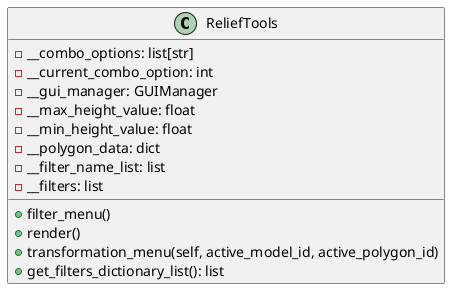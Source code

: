 @startuml
class ReliefTools {
    - __combo_options: list[str]
    - __current_combo_option: int
    - __gui_manager: GUIManager
    - __max_height_value: float
    - __min_height_value: float
    - __polygon_data: dict
    - __filter_name_list: list
    - __filters: list

    + filter_menu()
    + render()
    + transformation_menu(self, active_model_id, active_polygon_id)
    + get_filters_dictionary_list(): list
}

@enduml